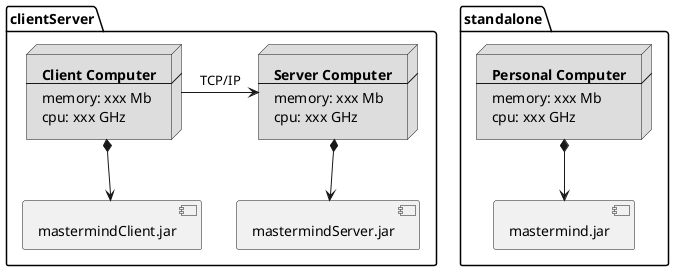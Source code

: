 @startuml deployment

folder clientServer {

    node server #DDDDDD [
        <b>Server Computer
        ----
        memory: xxx Mb
        cpu: xxx GHz
    ]

    node client #DDDDDD [
        <b>Client Computer
        ----
        memory: xxx Mb
        cpu: xxx GHz
    ]

    component mastermindServer.jar
    component mastermindClient.jar

    server *--> mastermindServer.jar
    client *--> mastermindClient.jar

    client -right-> server: TCP/IP
}

folder standalone {

    node computer #DDDDDD [
        <b>Personal Computer
        ----
        memory: xxx Mb
        cpu: xxx GHz
    ]

    component mastermind.jar

    computer *--> mastermind.jar
}

@enduml